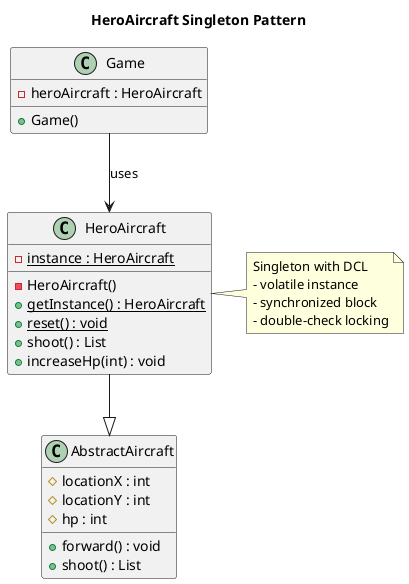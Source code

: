 @startuml HeroSingleton

title HeroAircraft Singleton Pattern

class HeroAircraft {
  -{static} instance : HeroAircraft
  -HeroAircraft()
  +{static} getInstance() : HeroAircraft
  +{static} reset() : void
  +shoot() : List
  +increaseHp(int) : void
}

class AbstractAircraft {
  #locationX : int
  #locationY : int
  #hp : int
  +forward() : void
  +shoot() : List
}

class Game {
  -heroAircraft : HeroAircraft
  +Game()
}

HeroAircraft --|> AbstractAircraft
Game --> HeroAircraft : uses

note right of HeroAircraft
Singleton with DCL
- volatile instance
- synchronized block
- double-check locking
end note

@enduml